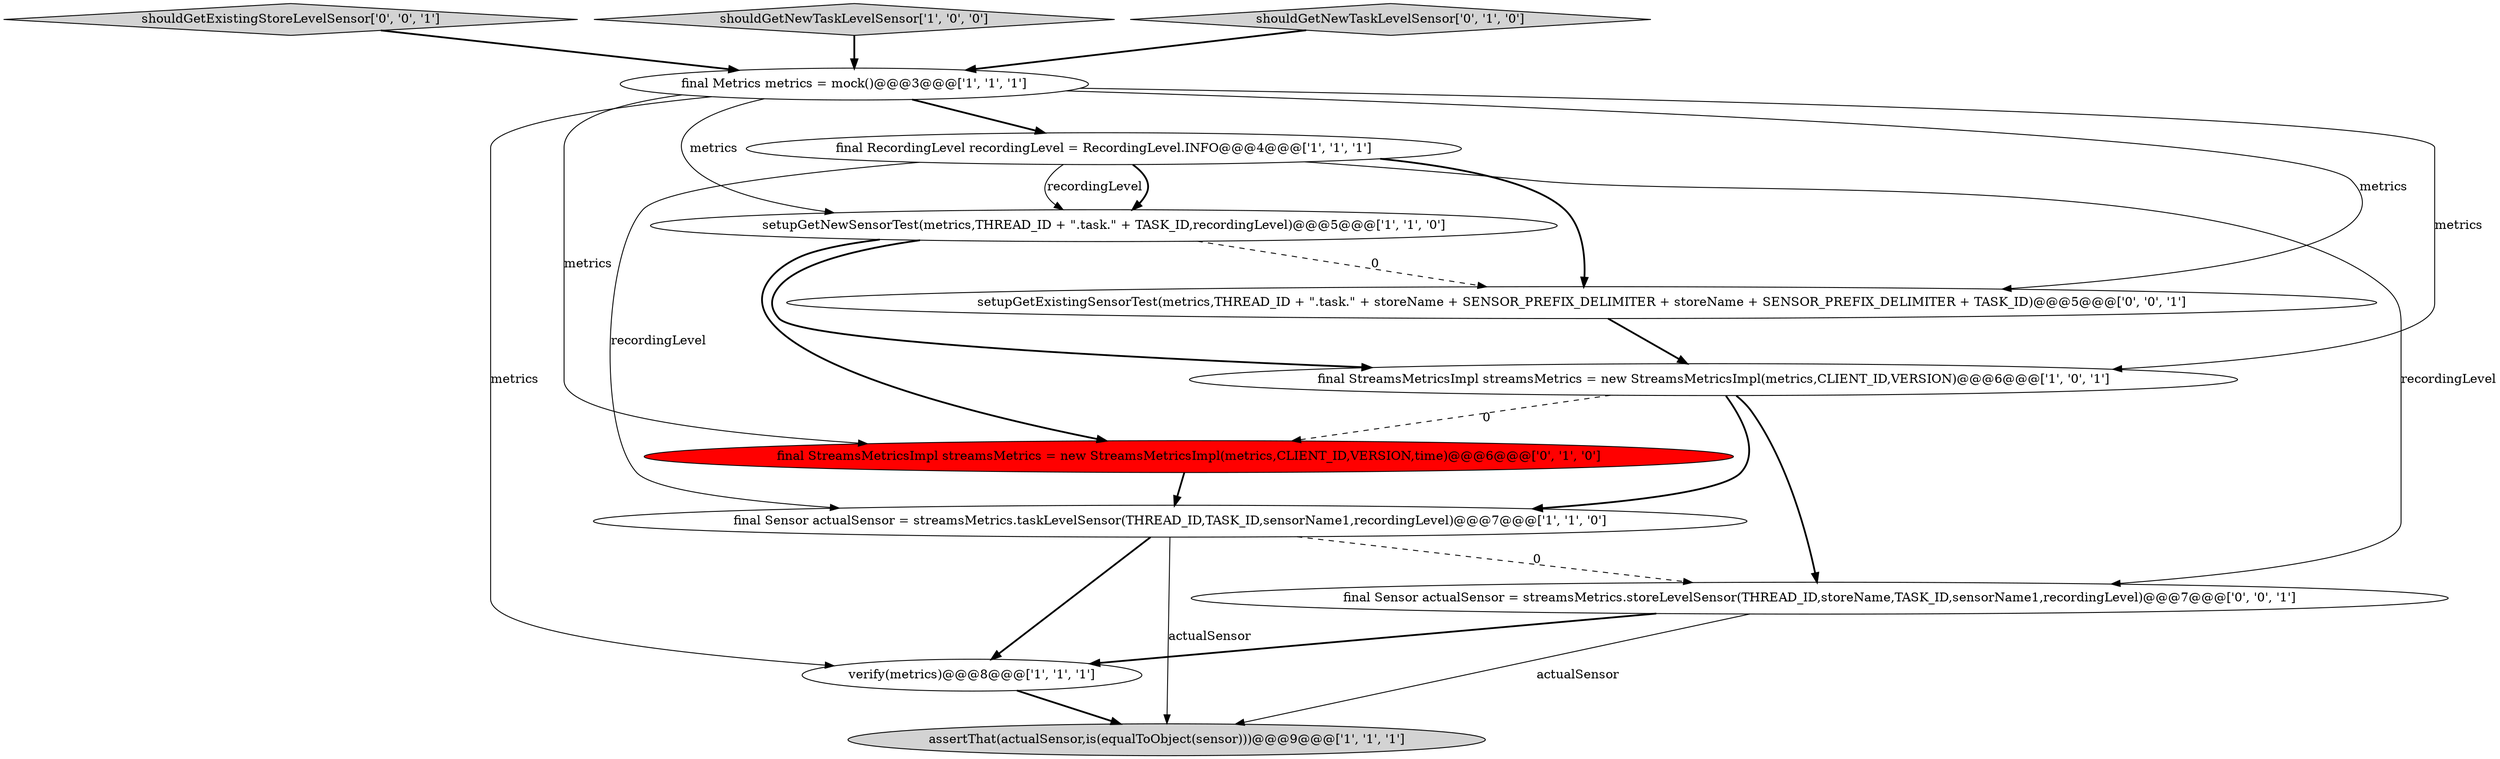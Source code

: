digraph {
7 [style = filled, label = "setupGetNewSensorTest(metrics,THREAD_ID + \".task.\" + TASK_ID,recordingLevel)@@@5@@@['1', '1', '0']", fillcolor = white, shape = ellipse image = "AAA0AAABBB1BBB"];
12 [style = filled, label = "setupGetExistingSensorTest(metrics,THREAD_ID + \".task.\" + storeName + SENSOR_PREFIX_DELIMITER + storeName + SENSOR_PREFIX_DELIMITER + TASK_ID)@@@5@@@['0', '0', '1']", fillcolor = white, shape = ellipse image = "AAA0AAABBB3BBB"];
6 [style = filled, label = "assertThat(actualSensor,is(equalToObject(sensor)))@@@9@@@['1', '1', '1']", fillcolor = lightgray, shape = ellipse image = "AAA0AAABBB1BBB"];
3 [style = filled, label = "final RecordingLevel recordingLevel = RecordingLevel.INFO@@@4@@@['1', '1', '1']", fillcolor = white, shape = ellipse image = "AAA0AAABBB1BBB"];
9 [style = filled, label = "final StreamsMetricsImpl streamsMetrics = new StreamsMetricsImpl(metrics,CLIENT_ID,VERSION,time)@@@6@@@['0', '1', '0']", fillcolor = red, shape = ellipse image = "AAA1AAABBB2BBB"];
5 [style = filled, label = "verify(metrics)@@@8@@@['1', '1', '1']", fillcolor = white, shape = ellipse image = "AAA0AAABBB1BBB"];
0 [style = filled, label = "final StreamsMetricsImpl streamsMetrics = new StreamsMetricsImpl(metrics,CLIENT_ID,VERSION)@@@6@@@['1', '0', '1']", fillcolor = white, shape = ellipse image = "AAA0AAABBB1BBB"];
2 [style = filled, label = "final Metrics metrics = mock()@@@3@@@['1', '1', '1']", fillcolor = white, shape = ellipse image = "AAA0AAABBB1BBB"];
1 [style = filled, label = "final Sensor actualSensor = streamsMetrics.taskLevelSensor(THREAD_ID,TASK_ID,sensorName1,recordingLevel)@@@7@@@['1', '1', '0']", fillcolor = white, shape = ellipse image = "AAA0AAABBB1BBB"];
11 [style = filled, label = "shouldGetExistingStoreLevelSensor['0', '0', '1']", fillcolor = lightgray, shape = diamond image = "AAA0AAABBB3BBB"];
4 [style = filled, label = "shouldGetNewTaskLevelSensor['1', '0', '0']", fillcolor = lightgray, shape = diamond image = "AAA0AAABBB1BBB"];
10 [style = filled, label = "final Sensor actualSensor = streamsMetrics.storeLevelSensor(THREAD_ID,storeName,TASK_ID,sensorName1,recordingLevel)@@@7@@@['0', '0', '1']", fillcolor = white, shape = ellipse image = "AAA0AAABBB3BBB"];
8 [style = filled, label = "shouldGetNewTaskLevelSensor['0', '1', '0']", fillcolor = lightgray, shape = diamond image = "AAA0AAABBB2BBB"];
1->5 [style = bold, label=""];
10->6 [style = solid, label="actualSensor"];
3->1 [style = solid, label="recordingLevel"];
2->7 [style = solid, label="metrics"];
2->3 [style = bold, label=""];
2->9 [style = solid, label="metrics"];
2->5 [style = solid, label="metrics"];
7->0 [style = bold, label=""];
2->0 [style = solid, label="metrics"];
4->2 [style = bold, label=""];
1->10 [style = dashed, label="0"];
3->12 [style = bold, label=""];
12->0 [style = bold, label=""];
11->2 [style = bold, label=""];
7->9 [style = bold, label=""];
0->10 [style = bold, label=""];
10->5 [style = bold, label=""];
5->6 [style = bold, label=""];
8->2 [style = bold, label=""];
3->7 [style = bold, label=""];
0->1 [style = bold, label=""];
3->10 [style = solid, label="recordingLevel"];
7->12 [style = dashed, label="0"];
1->6 [style = solid, label="actualSensor"];
0->9 [style = dashed, label="0"];
9->1 [style = bold, label=""];
2->12 [style = solid, label="metrics"];
3->7 [style = solid, label="recordingLevel"];
}
